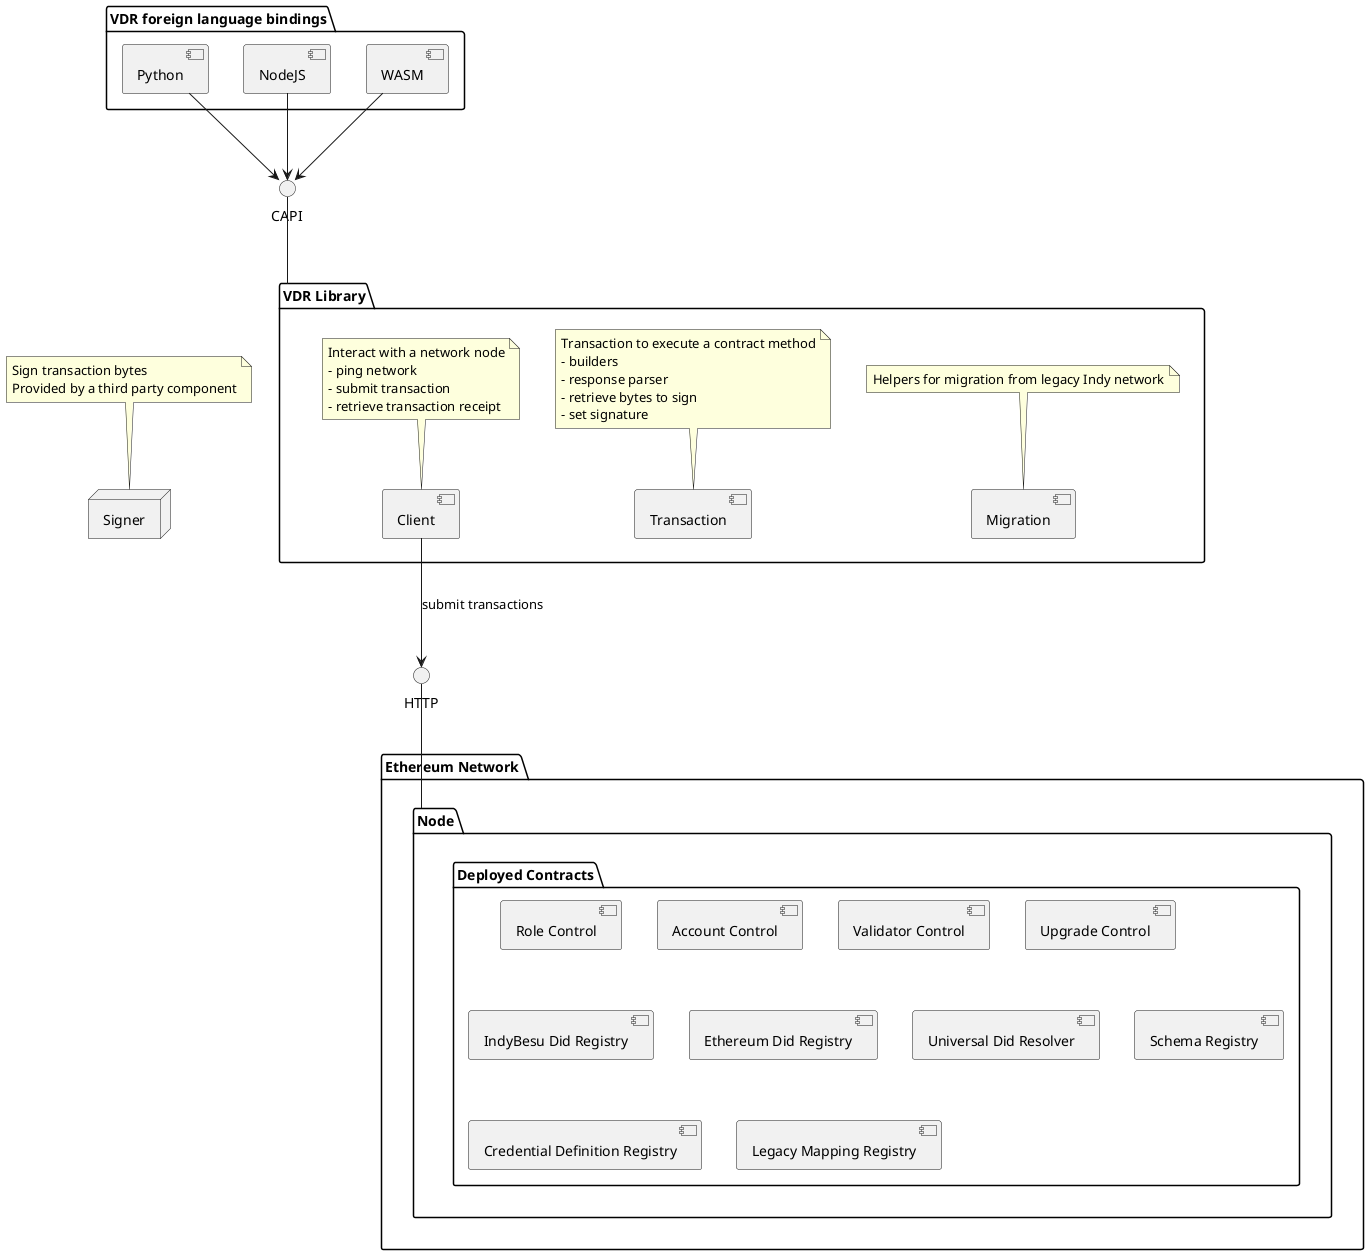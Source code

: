 @startuml

package "Ethereum Network" {
    package "Node" {
        package "Deployed Contracts" {
            component [Role Control]
            component [Account Control]
            component [Validator Control]
            component [Upgrade Control]
            component [IndyBesu Did Registry]
            component [Ethereum Did Registry]
            component [Universal Did Resolver]
            component [Schema Registry]
            component [Credential Definition Registry]
            component [Legacy Mapping Registry]
        }
    }
}

together {

    package "VDR Library" {

        component Migration
        note top of [Migration]
          Helpers for migration from legacy Indy network
        end note

        component Transaction
        note top of [Transaction]
          Transaction to execute a contract method
          - builders
          - response parser
          - retrieve bytes to sign
          - set signature
        end note

        component Client
        note top of [Client]
          Interact with a network node
          - ping network
          - submit transaction
          - retrieve transaction receipt
        end note
    }

    node Signer
    note top of [Signer]
      Sign transaction bytes
      Provided by a third party component
    end note

}

package "VDR foreign language bindings" {
    component Python
    component NodeJS
    component WASM
}

interface HTTP
interface CAPI

[Client] --> HTTP : submit transactions
HTTP -- [Node]

[Python] --> [CAPI]
[NodeJS] --> [CAPI]
[WASM] --> [CAPI]
[CAPI] -- [VDR Library]

@enduml
